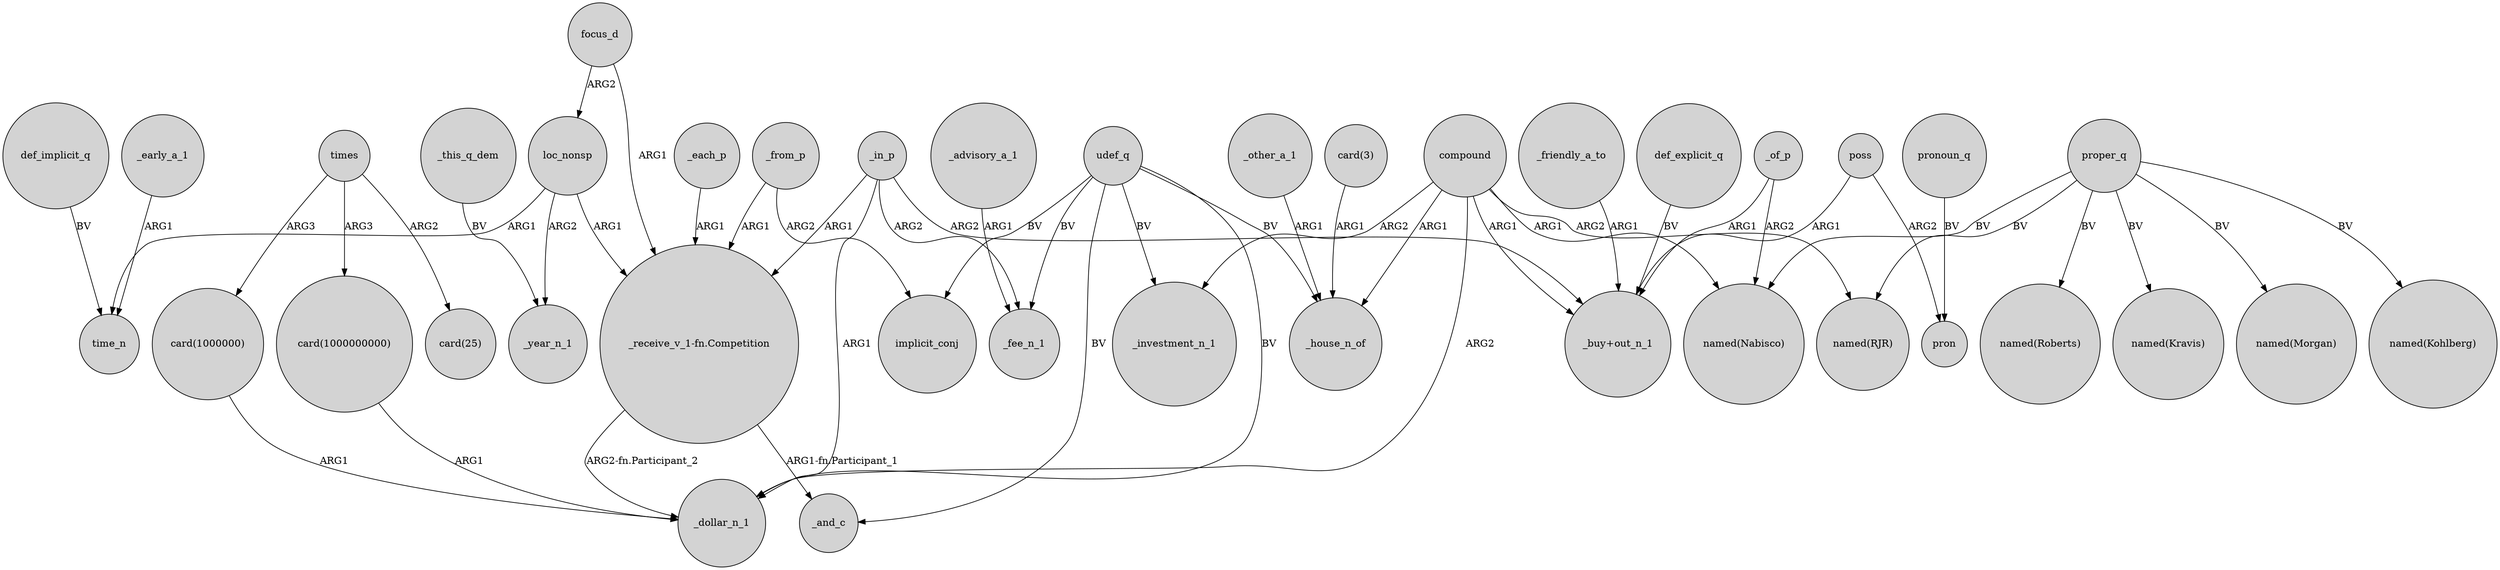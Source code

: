 digraph {
	node [shape=circle style=filled]
	_early_a_1 -> time_n [label=ARG1]
	"card(1000000000)" -> _dollar_n_1 [label=ARG1]
	udef_q -> _fee_n_1 [label=BV]
	compound -> _house_n_of [label=ARG1]
	proper_q -> "named(RJR)" [label=BV]
	"_receive_v_1-fn.Competition" -> _dollar_n_1 [label="ARG2-fn.Participant_2"]
	_of_p -> "_buy+out_n_1" [label=ARG1]
	compound -> _investment_n_1 [label=ARG2]
	_friendly_a_to -> "_buy+out_n_1" [label=ARG1]
	_of_p -> "named(Nabisco)" [label=ARG2]
	times -> "card(25)" [label=ARG2]
	times -> "card(1000000)" [label=ARG3]
	_each_p -> "_receive_v_1-fn.Competition" [label=ARG1]
	compound -> _dollar_n_1 [label=ARG2]
	focus_d -> loc_nonsp [label=ARG2]
	udef_q -> _and_c [label=BV]
	times -> "card(1000000000)" [label=ARG3]
	"_receive_v_1-fn.Competition" -> _and_c [label="ARG1-fn.Participant_1"]
	_in_p -> "_receive_v_1-fn.Competition" [label=ARG1]
	loc_nonsp -> _year_n_1 [label=ARG2]
	proper_q -> "named(Roberts)" [label=BV]
	compound -> "named(RJR)" [label=ARG2]
	"card(3)" -> _house_n_of [label=ARG1]
	pronoun_q -> pron [label=BV]
	_in_p -> _dollar_n_1 [label=ARG1]
	poss -> pron [label=ARG2]
	_from_p -> "_receive_v_1-fn.Competition" [label=ARG1]
	def_explicit_q -> "_buy+out_n_1" [label=BV]
	udef_q -> _dollar_n_1 [label=BV]
	poss -> "_buy+out_n_1" [label=ARG1]
	udef_q -> _house_n_of [label=BV]
	"card(1000000)" -> _dollar_n_1 [label=ARG1]
	_this_q_dem -> _year_n_1 [label=BV]
	_other_a_1 -> _house_n_of [label=ARG1]
	_from_p -> implicit_conj [label=ARG2]
	udef_q -> _investment_n_1 [label=BV]
	loc_nonsp -> time_n [label=ARG1]
	compound -> "named(Nabisco)" [label=ARG1]
	focus_d -> "_receive_v_1-fn.Competition" [label=ARG1]
	_advisory_a_1 -> _fee_n_1 [label=ARG1]
	compound -> "_buy+out_n_1" [label=ARG1]
	proper_q -> "named(Kravis)" [label=BV]
	_in_p -> "_buy+out_n_1" [label=ARG2]
	proper_q -> "named(Morgan)" [label=BV]
	loc_nonsp -> "_receive_v_1-fn.Competition" [label=ARG1]
	proper_q -> "named(Kohlberg)" [label=BV]
	def_implicit_q -> time_n [label=BV]
	proper_q -> "named(Nabisco)" [label=BV]
	udef_q -> implicit_conj [label=BV]
	_in_p -> _fee_n_1 [label=ARG2]
}
